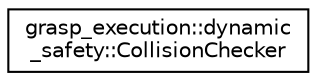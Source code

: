 digraph "Graphical Class Hierarchy"
{
 // LATEX_PDF_SIZE
  edge [fontname="Helvetica",fontsize="10",labelfontname="Helvetica",labelfontsize="10"];
  node [fontname="Helvetica",fontsize="10",shape=record];
  rankdir="LR";
  Node0 [label="grasp_execution::dynamic\l_safety::CollisionChecker",height=0.2,width=0.4,color="black", fillcolor="white", style="filled",URL="$classgrasp__execution_1_1dynamic__safety_1_1CollisionChecker.html",tooltip="Collision checker for dynamic safety."];
}
